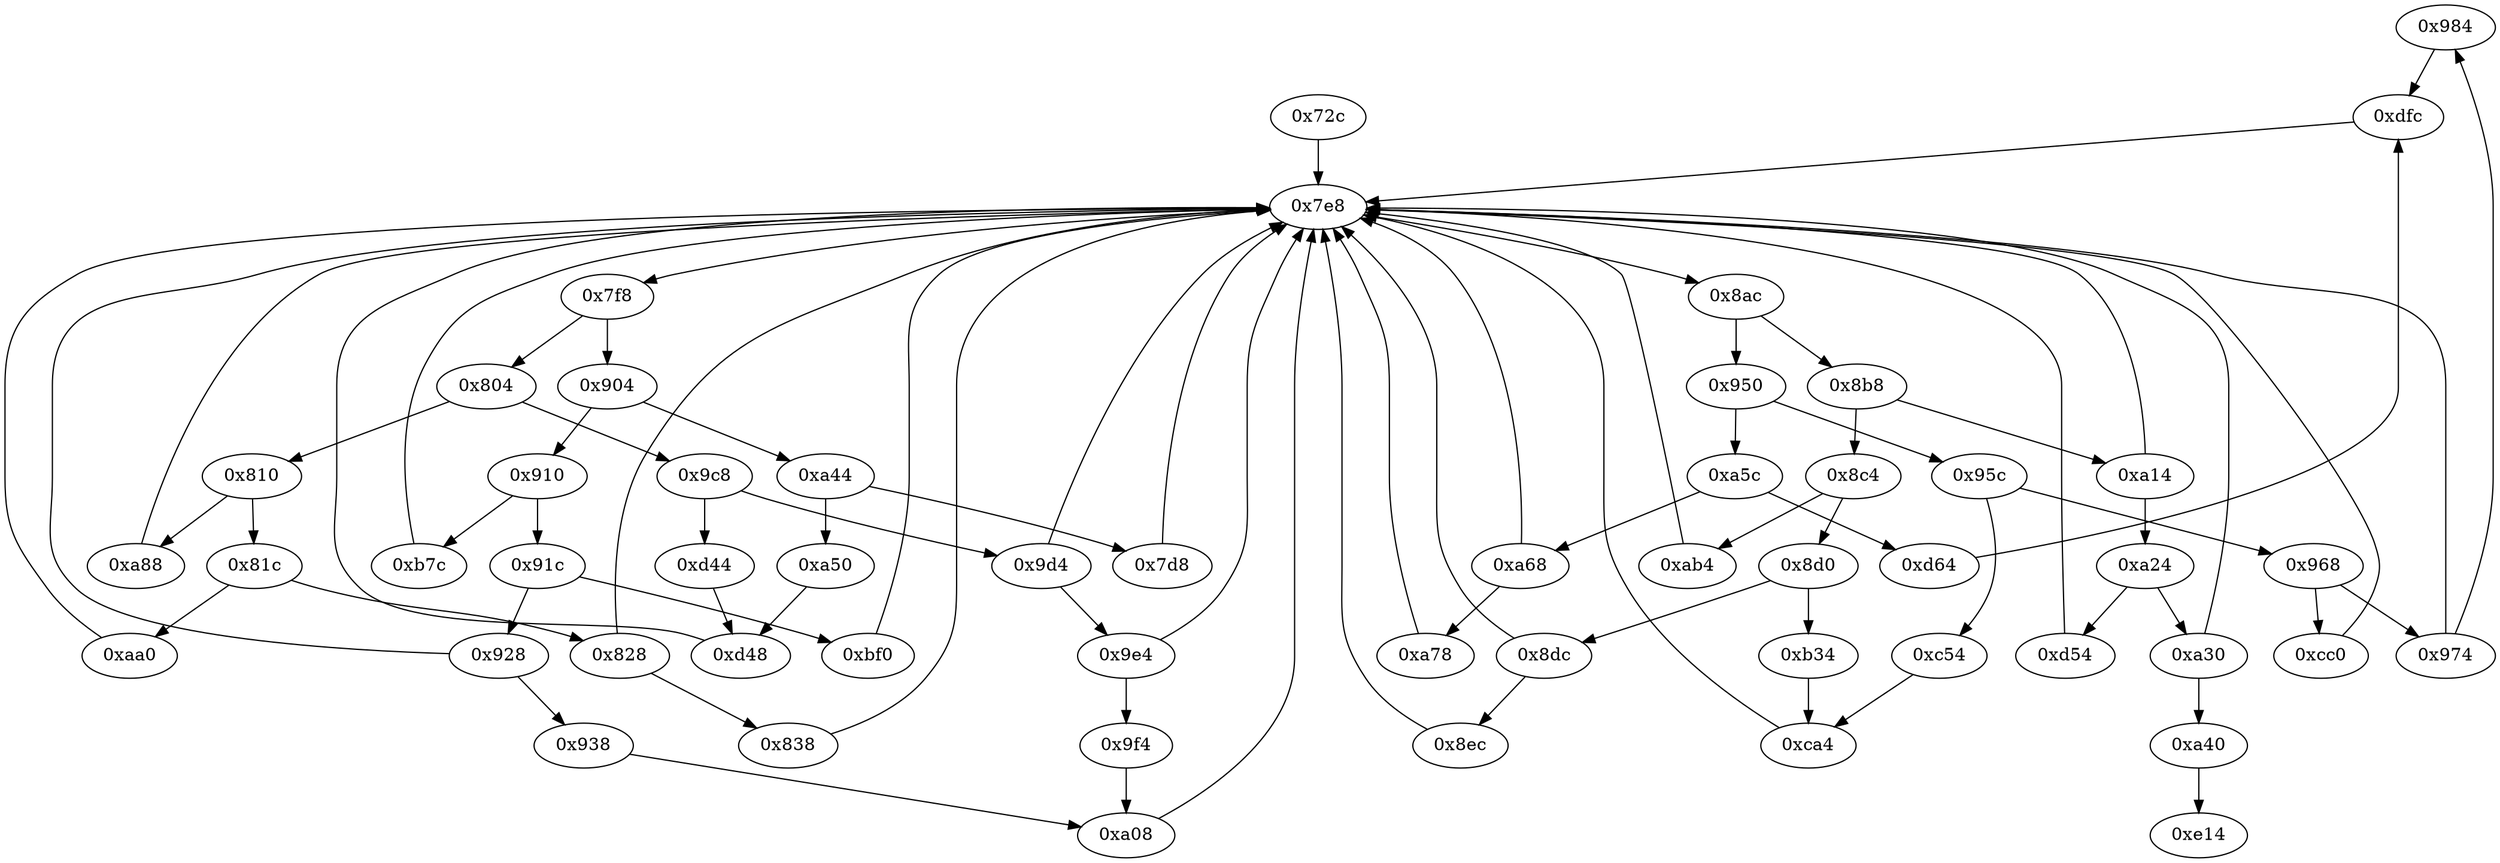 strict digraph "" {
	"0x984"	 [opcode="[u'ldr', u'mov', u'ldr', u'sub', u'mul', u'eor', u'and', u'ldr', u'mov', u'mov', u'ldr', u'ldr', u'cmp', u'mov', u'teq', u'ldr', \
u'b']"];
	"0xdfc"	 [opcode="[u'mov', u'cmp', u'mov', u'cmp', u'mov', u'b']"];
	"0x984" -> "0xdfc";
	"0xe14"	 [opcode="[u'ldr', u'ldr', u'ldr', u'ldr', u'sub', u'ldr', u'sub', u'pop']"];
	"0x95c"	 [opcode="[u'ldr', u'cmp', u'b']"];
	"0xc54"	 [opcode="[u'ldr', u'ldr', u'ldr', u'ldr', u'ldr', u'mov', u'sub', u'cmp', u'sub', u'mov', u'add', u'mul', u'mov', u'mvn', u'ldr', u'orr', \
u'cmn', u'mov', u'teq', u'ldr']"];
	"0x95c" -> "0xc54";
	"0x968"	 [opcode="[u'ldr', u'cmp', u'b']"];
	"0x95c" -> "0x968";
	"0x8ac"	 [opcode="[u'ldr', u'cmp', u'b']"];
	"0x950"	 [opcode="[u'ldr', u'cmp', u'b']"];
	"0x8ac" -> "0x950";
	"0x8b8"	 [opcode="[u'ldr', u'cmp', u'b']"];
	"0x8ac" -> "0x8b8";
	"0xa40"	 [opcode="[u'b']"];
	"0xa40" -> "0xe14";
	"0x8ec"	 [opcode="[u'ldr', u'ldr', u'ldr', u'bl', u'mov', u'b']"];
	"0x7e8"	 [opcode="[u'mov', u'ldr', u'cmp', u'b']"];
	"0x8ec" -> "0x7e8";
	"0xa68"	 [opcode="[u'ldr', u'cmp', u'mov', u'b']"];
	"0xa68" -> "0x7e8";
	"0xa78"	 [opcode="[u'ldr', u'ldr', u'ldr', u'b']"];
	"0xa68" -> "0xa78";
	"0x950" -> "0x95c";
	"0xa5c"	 [opcode="[u'ldr', u'cmp', u'b']"];
	"0x950" -> "0xa5c";
	"0xa08"	 [opcode="[u'str', u'ldr', u'b']"];
	"0xa08" -> "0x7e8";
	"0xb7c"	 [opcode="[u'ldr', u'mov', u'str', u'ldr', u'str', u'ldr', u'str', u'ldr', u'ldr', u'sub', u'mul', u'mov', u'eor', u'and', u'ldr', u'mov', \
u'ldr', u'cmp', u'mov', u'teq', u'ldr', u'ldr', u'mov', u'cmp', u'mov', u'mov', u'cmp', u'mov', u'b']"];
	"0xb7c" -> "0x7e8";
	"0x938"	 [opcode="[u'ldr', u'str', u'ldr', u'str', u'ldr', u'b']"];
	"0x938" -> "0xa08";
	"0xd54"	 [opcode="[u'ldr', u'bl', u'mov', u'b']"];
	"0xd54" -> "0x7e8";
	"0x8d0"	 [opcode="[u'ldr', u'cmp', u'b']"];
	"0xb34"	 [opcode="[u'ldr', u'ldr', u'ldr', u'ldr', u'mov', u'sub', u'cmp', u'mul', u'mov', u'mov', u'mvn', u'ldr', u'orr', u'cmn', u'mov', u'teq', \
u'mov', u'b']"];
	"0x8d0" -> "0xb34";
	"0x8dc"	 [opcode="[u'ldr', u'cmp', u'mov', u'b']"];
	"0x8d0" -> "0x8dc";
	"0xa24"	 [opcode="[u'ldr', u'cmp', u'b']"];
	"0xa24" -> "0xd54";
	"0xa30"	 [opcode="[u'ldr', u'cmp', u'mov', u'b']"];
	"0xa24" -> "0xa30";
	"0x8c4"	 [opcode="[u'ldr', u'cmp', u'b']"];
	"0x8b8" -> "0x8c4";
	"0xa14"	 [opcode="[u'ldr', u'cmp', u'mov', u'b']"];
	"0x8b8" -> "0xa14";
	"0xa5c" -> "0xa68";
	"0xd64"	 [opcode="[u'ldr', u'ldr', u'ldr', u'mov', u'mov', u'mov', u'umull', u'str', u'asr', u'mla', u'mov', u'mla', u'mov', u'mov', u'mov', u'str', \
u'ldr', u'rsb', u'rsb', u'str', u'ldr', u'ldr', u'ldr', u'add', u'sub', u'sub', u'mul', u'eor', u'and', u'ldr', u'mov', u'mov', \
u'ldr', u'ldr', u'cmp', u'mov', u'teq', u'mov']"];
	"0xa5c" -> "0xd64";
	"0xca4"	 [opcode="[u'mov', u'cmn', u'mov', u'mov', u'cmp', u'mov', u'b']"];
	"0xc54" -> "0xca4";
	"0x9f4"	 [opcode="[u'mov', u'str', u'mov', u'str', u'mov']"];
	"0x9f4" -> "0xa08";
	"0x804"	 [opcode="[u'ldr', u'cmp', u'b']"];
	"0x9c8"	 [opcode="[u'ldr', u'cmp', u'b']"];
	"0x804" -> "0x9c8";
	"0x810"	 [opcode="[u'ldr', u'cmp', u'b']"];
	"0x804" -> "0x810";
	"0xcc0"	 [opcode="[u'sub', u'str', u'ldr', u'bl', u'bl', u'ldr', u'mov', u'ldr', u'ldrb', u'str', u'ldr', u'ldr', u'ldr', u'ldr', u'cmp', u'mov', \
u'rsb', u'mvn', u'mul', u'mvn', u'mov', u'orr', u'ldr', u'cmn', u'mov', u'teq', u'ldr', u'mov', u'cmn', u'mov', u'cmp', u'mov', \
u'b']"];
	"0x968" -> "0xcc0";
	"0x974"	 [opcode="[u'ldr', u'cmp', u'mov', u'b']"];
	"0x968" -> "0x974";
	"0xcc0" -> "0x7e8";
	"0xa88"	 [opcode="[u'ldrb', u'ldr', u'ldr', u'cmp', u'mov', u'b']"];
	"0xa88" -> "0x7e8";
	"0x7e8" -> "0x8ac";
	"0x7f8"	 [opcode="[u'ldr', u'cmp', u'b']"];
	"0x7e8" -> "0x7f8";
	"0x904"	 [opcode="[u'ldr', u'cmp', u'b']"];
	"0xa44"	 [opcode="[u'ldr', u'cmp', u'b']"];
	"0x904" -> "0xa44";
	"0x910"	 [opcode="[u'ldr', u'cmp', u'b']"];
	"0x904" -> "0x910";
	"0x828"	 [opcode="[u'ldr', u'cmp', u'mov', u'b']"];
	"0x828" -> "0x7e8";
	"0x838"	 [opcode="[u'ldr', u'ldr', u'ldr', u'cmp', u'mov', u'mov', u'strb', u'ldr', u'ldr', u'sub', u'mul', u'eor', u'and', u'ldr', u'ldr', u'ldr', \
u'mov', u'mov', u'cmp', u'mov', u'cmp', u'mov', u'mov', u'cmp', u'mov', u'mov', u'teq', u'mov', u'b']"];
	"0x828" -> "0x838";
	"0x928"	 [opcode="[u'ldr', u'cmp', u'mov', u'b']"];
	"0x928" -> "0x938";
	"0x928" -> "0x7e8";
	"0xa30" -> "0xa40";
	"0xa30" -> "0x7e8";
	"0xdfc" -> "0x7e8";
	"0x81c"	 [opcode="[u'ldr', u'cmp', u'b']"];
	"0x81c" -> "0x828";
	"0xaa0"	 [opcode="[u'sub', u'bl', u'bl', u'ldr', u'b']"];
	"0x81c" -> "0xaa0";
	"0x72c"	 [opcode="[u'push', u'add', u'sub', u'str', u'ldr', u'cmp', u'mvn', u'ldr', u'ldr', u'str', u'ldr', u'ldr', u'ldr', u'ldr', u'ldr', u'ldr', \
u'ldr', u'mov', u'ldr', u'str', u'ldr', u'str', u'ldr', u'str', u'ldr', u'str', u'ldr', u'str', u'ldr', u'str', u'ldr', u'str', \
u'ldr', u'add', u'str', u'ldr', u'add', u'str', u'str', u'str', u'str', u'str', u'b']"];
	"0x72c" -> "0x7e8";
	"0xab4"	 [opcode="[u'ldr', u'ldr', u'ldr', u'ldr', u'ldr', u'ldr', u'ldr', u'ldr', u'ldr', u'ldr', u'ldr', u'ldr', u'ldr', u'ldr', u'ldr', u'ldr', \
u'ldr', u'ldr', u'ldr', u'ldr', u'ldr', u'ldr', u'ldr', u'ldr', u'ldr', u'ldr', u'ldr', u'ldr', u'ldr', u'ldr', u'ldr', u'b']"];
	"0xab4" -> "0x7e8";
	"0xd44"	 [opcode="[u'mov']"];
	"0x9c8" -> "0xd44";
	"0x9d4"	 [opcode="[u'ldr', u'cmp', u'mov', u'b']"];
	"0x9c8" -> "0x9d4";
	"0x9e4"	 [opcode="[u'ldr', u'cmp', u'mov', u'b']"];
	"0x9e4" -> "0x9f4";
	"0x9e4" -> "0x7e8";
	"0xb34" -> "0xca4";
	"0x91c"	 [opcode="[u'ldr', u'cmp', u'b']"];
	"0x91c" -> "0x928";
	"0xbf0"	 [opcode="[u'ldr', u'ldr', u'ldr', u'ldr', u'sub', u'sub', u'add', u'mul', u'mvn', u'ldr', u'orr', u'mov', u'cmn', u'mov', u'ldr', u'cmp', \
u'mov', u'mov', u'mov', u'cmn', u'mov', u'mov', u'teq', u'mov', u'b']"];
	"0x91c" -> "0xbf0";
	"0xa78" -> "0x7e8";
	"0x8dc" -> "0x8ec";
	"0x8dc" -> "0x7e8";
	"0xaa0" -> "0x7e8";
	"0xa50"	 [opcode="[u'ldr', u'mov', u'b']"];
	"0xd48"	 [opcode="[u'str', u'mov', u'b']"];
	"0xa50" -> "0xd48";
	"0xa44" -> "0xa50";
	"0x7d8"	 [opcode="[u'ldr', u'cmp', u'mov', u'ldr']"];
	"0xa44" -> "0x7d8";
	"0xd44" -> "0xd48";
	"0x9d4" -> "0x7e8";
	"0x9d4" -> "0x9e4";
	"0xd64" -> "0xdfc";
	"0x8c4" -> "0x8d0";
	"0x8c4" -> "0xab4";
	"0x7f8" -> "0x804";
	"0x7f8" -> "0x904";
	"0xd48" -> "0x7e8";
	"0xa14" -> "0xa24";
	"0xa14" -> "0x7e8";
	"0x910" -> "0xb7c";
	"0x910" -> "0x91c";
	"0x838" -> "0x7e8";
	"0x810" -> "0xa88";
	"0x810" -> "0x81c";
	"0x7d8" -> "0x7e8";
	"0x974" -> "0x984";
	"0x974" -> "0x7e8";
	"0xbf0" -> "0x7e8";
	"0xca4" -> "0x7e8";
}
